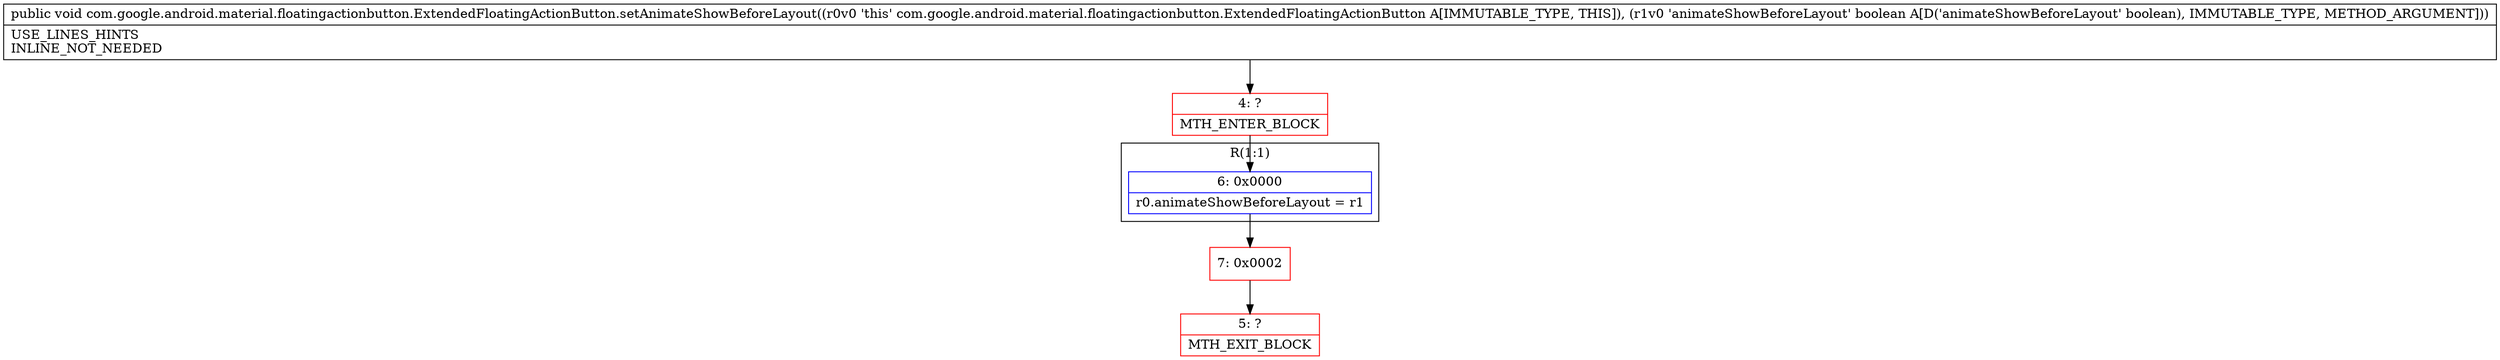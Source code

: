 digraph "CFG forcom.google.android.material.floatingactionbutton.ExtendedFloatingActionButton.setAnimateShowBeforeLayout(Z)V" {
subgraph cluster_Region_1652816750 {
label = "R(1:1)";
node [shape=record,color=blue];
Node_6 [shape=record,label="{6\:\ 0x0000|r0.animateShowBeforeLayout = r1\l}"];
}
Node_4 [shape=record,color=red,label="{4\:\ ?|MTH_ENTER_BLOCK\l}"];
Node_7 [shape=record,color=red,label="{7\:\ 0x0002}"];
Node_5 [shape=record,color=red,label="{5\:\ ?|MTH_EXIT_BLOCK\l}"];
MethodNode[shape=record,label="{public void com.google.android.material.floatingactionbutton.ExtendedFloatingActionButton.setAnimateShowBeforeLayout((r0v0 'this' com.google.android.material.floatingactionbutton.ExtendedFloatingActionButton A[IMMUTABLE_TYPE, THIS]), (r1v0 'animateShowBeforeLayout' boolean A[D('animateShowBeforeLayout' boolean), IMMUTABLE_TYPE, METHOD_ARGUMENT]))  | USE_LINES_HINTS\lINLINE_NOT_NEEDED\l}"];
MethodNode -> Node_4;Node_6 -> Node_7;
Node_4 -> Node_6;
Node_7 -> Node_5;
}

